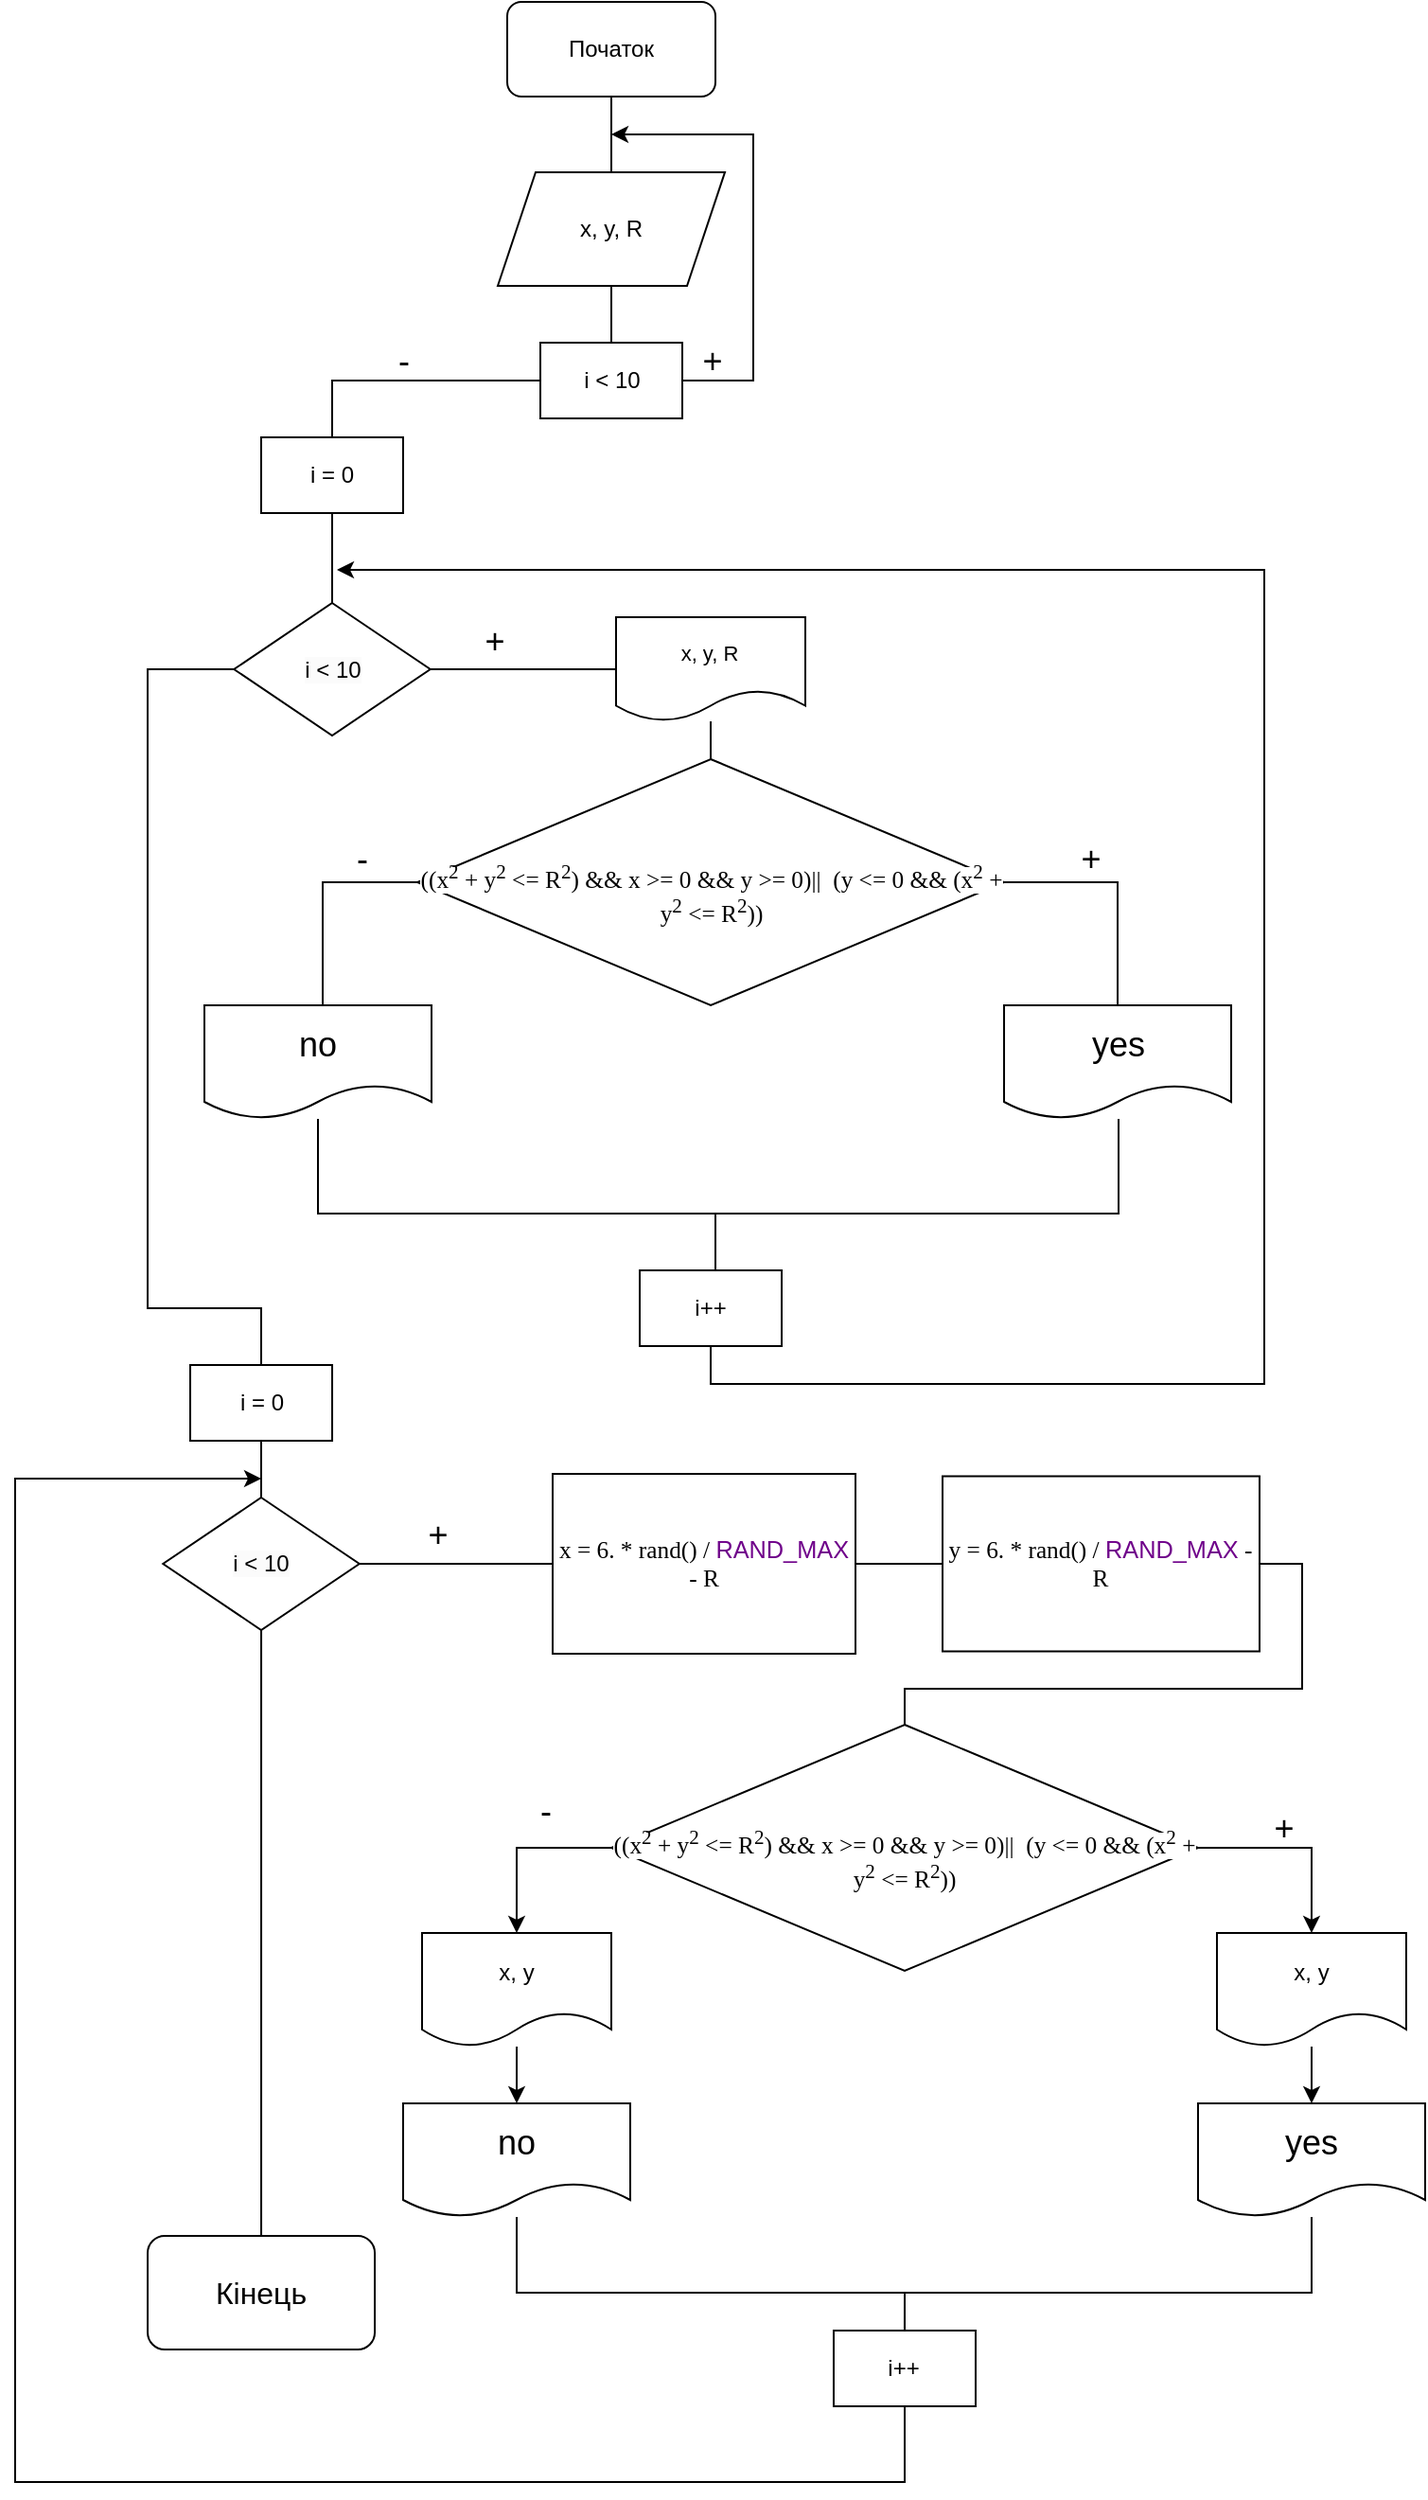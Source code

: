 <mxfile version="24.7.16">
  <diagram name="Сторінка-1" id="Lnzr-KjTzazu8caVHAOX">
    <mxGraphModel dx="1500" dy="746" grid="1" gridSize="10" guides="1" tooltips="1" connect="1" arrows="1" fold="1" page="1" pageScale="1" pageWidth="827" pageHeight="1169" math="0" shadow="0">
      <root>
        <mxCell id="0" />
        <mxCell id="1" parent="0" />
        <mxCell id="pRvwT8RHhjKKip5ss5oR-3" value="" style="edgeStyle=orthogonalEdgeStyle;rounded=0;orthogonalLoop=1;jettySize=auto;html=1;endArrow=none;endFill=0;" edge="1" parent="1" source="pRvwT8RHhjKKip5ss5oR-1" target="pRvwT8RHhjKKip5ss5oR-2">
          <mxGeometry relative="1" as="geometry" />
        </mxCell>
        <mxCell id="pRvwT8RHhjKKip5ss5oR-1" value="Початок" style="rounded=1;whiteSpace=wrap;html=1;" vertex="1" parent="1">
          <mxGeometry x="390" y="30" width="110" height="50" as="geometry" />
        </mxCell>
        <mxCell id="pRvwT8RHhjKKip5ss5oR-5" value="" style="edgeStyle=orthogonalEdgeStyle;rounded=0;orthogonalLoop=1;jettySize=auto;html=1;entryX=0.5;entryY=0;entryDx=0;entryDy=0;endArrow=none;endFill=0;" edge="1" parent="1" source="pRvwT8RHhjKKip5ss5oR-2" target="pRvwT8RHhjKKip5ss5oR-6">
          <mxGeometry relative="1" as="geometry">
            <mxPoint x="445.053" y="200" as="targetPoint" />
          </mxGeometry>
        </mxCell>
        <mxCell id="pRvwT8RHhjKKip5ss5oR-2" value="x, y, R" style="shape=parallelogram;perimeter=parallelogramPerimeter;whiteSpace=wrap;html=1;fixedSize=1;" vertex="1" parent="1">
          <mxGeometry x="385" y="120" width="120" height="60" as="geometry" />
        </mxCell>
        <mxCell id="pRvwT8RHhjKKip5ss5oR-53" style="edgeStyle=orthogonalEdgeStyle;rounded=0;orthogonalLoop=1;jettySize=auto;html=1;" edge="1" parent="1" source="pRvwT8RHhjKKip5ss5oR-6">
          <mxGeometry relative="1" as="geometry">
            <mxPoint x="445" y="100" as="targetPoint" />
            <Array as="points">
              <mxPoint x="520" y="230" />
              <mxPoint x="520" y="100" />
              <mxPoint x="445" y="100" />
            </Array>
          </mxGeometry>
        </mxCell>
        <mxCell id="pRvwT8RHhjKKip5ss5oR-55" style="edgeStyle=orthogonalEdgeStyle;shape=connector;rounded=0;orthogonalLoop=1;jettySize=auto;html=1;entryX=0.5;entryY=0;entryDx=0;entryDy=0;strokeColor=default;align=center;verticalAlign=middle;fontFamily=Helvetica;fontSize=11;fontColor=default;labelBackgroundColor=default;endArrow=none;endFill=0;" edge="1" parent="1" source="pRvwT8RHhjKKip5ss5oR-6" target="pRvwT8RHhjKKip5ss5oR-52">
          <mxGeometry relative="1" as="geometry" />
        </mxCell>
        <mxCell id="pRvwT8RHhjKKip5ss5oR-6" value="i &amp;lt; 10" style="whiteSpace=wrap;html=1;" vertex="1" parent="1">
          <mxGeometry x="407.5" y="210" width="75" height="40" as="geometry" />
        </mxCell>
        <mxCell id="pRvwT8RHhjKKip5ss5oR-13" style="edgeStyle=orthogonalEdgeStyle;rounded=0;orthogonalLoop=1;jettySize=auto;html=1;entryX=0.5;entryY=0;entryDx=0;entryDy=0;endArrow=none;endFill=0;" edge="1" parent="1" source="pRvwT8RHhjKKip5ss5oR-10">
          <mxGeometry relative="1" as="geometry">
            <mxPoint x="712.51" y="560" as="targetPoint" />
            <Array as="points">
              <mxPoint x="712.51" y="495" />
            </Array>
          </mxGeometry>
        </mxCell>
        <mxCell id="pRvwT8RHhjKKip5ss5oR-16" style="edgeStyle=orthogonalEdgeStyle;rounded=0;orthogonalLoop=1;jettySize=auto;html=1;entryX=0.5;entryY=0;entryDx=0;entryDy=0;endArrow=none;endFill=0;" edge="1" parent="1" source="pRvwT8RHhjKKip5ss5oR-10">
          <mxGeometry relative="1" as="geometry">
            <mxPoint x="292.51" y="560" as="targetPoint" />
            <Array as="points">
              <mxPoint x="292.51" y="495" />
            </Array>
          </mxGeometry>
        </mxCell>
        <mxCell id="pRvwT8RHhjKKip5ss5oR-10" value="&lt;p style=&quot;margin-bottom:0cm;line-height:normal;mso-layout-grid-align:&lt;br/&gt;none;text-autospace:none&quot; class=&quot;MsoNormal&quot;&gt;&lt;span style=&quot;font-size: 9.5pt; font-family: &amp;quot;Cascadia Mono&amp;quot;; background: white;&quot;&gt;((x&lt;sup&gt;2&lt;/sup&gt; + y&lt;sup&gt;2&lt;/sup&gt; &amp;lt;= R&lt;sup&gt;2&lt;/sup&gt;) &amp;amp;&amp;amp; x &amp;gt;= 0 &amp;amp;&amp;amp; y &amp;gt;= 0)&lt;/span&gt;&lt;span style=&quot;background-color: white; font-family: &amp;quot;Cascadia Mono&amp;quot;; font-size: 9.5pt;&quot;&gt;||&amp;nbsp; (y &amp;lt;= 0 &amp;amp;&amp;amp; (x&lt;sup&gt;2&lt;/sup&gt; + y&lt;sup&gt;2&lt;/sup&gt; &amp;lt;= R&lt;sup&gt;2&lt;/sup&gt;))&lt;/span&gt;&lt;/p&gt;" style="rhombus;whiteSpace=wrap;html=1;" vertex="1" parent="1">
          <mxGeometry x="342.51" y="430" width="310" height="130" as="geometry" />
        </mxCell>
        <mxCell id="pRvwT8RHhjKKip5ss5oR-12" value="yes" style="shape=document;whiteSpace=wrap;html=1;boundedLbl=1;fontSize=18;" vertex="1" parent="1">
          <mxGeometry x="652.51" y="560" width="120" height="60" as="geometry" />
        </mxCell>
        <mxCell id="pRvwT8RHhjKKip5ss5oR-14" value="+" style="text;html=1;align=center;verticalAlign=middle;resizable=0;points=[];autosize=1;strokeColor=none;fillColor=none;fontSize=18;" vertex="1" parent="1">
          <mxGeometry x="682.51" y="463" width="30" height="40" as="geometry" />
        </mxCell>
        <mxCell id="pRvwT8RHhjKKip5ss5oR-70" style="edgeStyle=orthogonalEdgeStyle;shape=connector;rounded=0;orthogonalLoop=1;jettySize=auto;html=1;strokeColor=default;align=center;verticalAlign=middle;fontFamily=Helvetica;fontSize=11;fontColor=default;labelBackgroundColor=default;endArrow=none;endFill=0;" edge="1" parent="1" source="pRvwT8RHhjKKip5ss5oR-15">
          <mxGeometry relative="1" as="geometry">
            <mxPoint x="500" y="700" as="targetPoint" />
            <Array as="points">
              <mxPoint x="290" y="670" />
              <mxPoint x="500" y="670" />
            </Array>
          </mxGeometry>
        </mxCell>
        <mxCell id="pRvwT8RHhjKKip5ss5oR-15" value="no" style="shape=document;whiteSpace=wrap;html=1;boundedLbl=1;fontSize=18;" vertex="1" parent="1">
          <mxGeometry x="230" y="560" width="120" height="60" as="geometry" />
        </mxCell>
        <mxCell id="pRvwT8RHhjKKip5ss5oR-17" value="-" style="text;html=1;align=center;verticalAlign=middle;resizable=0;points=[];autosize=1;strokeColor=none;fillColor=none;fontSize=18;" vertex="1" parent="1">
          <mxGeometry x="297.51" y="463" width="30" height="40" as="geometry" />
        </mxCell>
        <mxCell id="pRvwT8RHhjKKip5ss5oR-58" value="" style="edgeStyle=orthogonalEdgeStyle;shape=connector;rounded=0;orthogonalLoop=1;jettySize=auto;html=1;strokeColor=default;align=center;verticalAlign=middle;fontFamily=Helvetica;fontSize=11;fontColor=default;labelBackgroundColor=default;endArrow=none;endFill=0;" edge="1" parent="1" source="pRvwT8RHhjKKip5ss5oR-52" target="pRvwT8RHhjKKip5ss5oR-57">
          <mxGeometry relative="1" as="geometry" />
        </mxCell>
        <mxCell id="pRvwT8RHhjKKip5ss5oR-52" value="i = 0" style="whiteSpace=wrap;html=1;" vertex="1" parent="1">
          <mxGeometry x="259.99" y="260" width="75" height="40" as="geometry" />
        </mxCell>
        <mxCell id="pRvwT8RHhjKKip5ss5oR-54" value="+" style="text;html=1;align=center;verticalAlign=middle;resizable=0;points=[];autosize=1;strokeColor=none;fillColor=none;fontSize=18;" vertex="1" parent="1">
          <mxGeometry x="482.5" y="200" width="30" height="40" as="geometry" />
        </mxCell>
        <mxCell id="pRvwT8RHhjKKip5ss5oR-56" value="-" style="text;html=1;align=center;verticalAlign=middle;resizable=0;points=[];autosize=1;strokeColor=none;fillColor=none;fontSize=18;" vertex="1" parent="1">
          <mxGeometry x="320" y="200" width="30" height="40" as="geometry" />
        </mxCell>
        <mxCell id="pRvwT8RHhjKKip5ss5oR-60" value="" style="edgeStyle=orthogonalEdgeStyle;shape=connector;rounded=0;orthogonalLoop=1;jettySize=auto;html=1;strokeColor=default;align=center;verticalAlign=middle;fontFamily=Helvetica;fontSize=11;fontColor=default;labelBackgroundColor=default;endArrow=none;endFill=0;" edge="1" parent="1" source="pRvwT8RHhjKKip5ss5oR-57" target="pRvwT8RHhjKKip5ss5oR-59">
          <mxGeometry relative="1" as="geometry" />
        </mxCell>
        <mxCell id="pRvwT8RHhjKKip5ss5oR-72" style="edgeStyle=orthogonalEdgeStyle;shape=connector;rounded=0;orthogonalLoop=1;jettySize=auto;html=1;entryX=0.5;entryY=0;entryDx=0;entryDy=0;strokeColor=default;align=center;verticalAlign=middle;fontFamily=Helvetica;fontSize=11;fontColor=default;labelBackgroundColor=default;endArrow=none;endFill=0;" edge="1" parent="1" source="pRvwT8RHhjKKip5ss5oR-57" target="pRvwT8RHhjKKip5ss5oR-71">
          <mxGeometry relative="1" as="geometry">
            <Array as="points">
              <mxPoint x="200" y="383" />
              <mxPoint x="200" y="720" />
              <mxPoint x="260" y="720" />
            </Array>
          </mxGeometry>
        </mxCell>
        <mxCell id="pRvwT8RHhjKKip5ss5oR-57" value="&lt;span style=&quot;font-size: 12px; background-color: rgb(251, 251, 251);&quot;&gt;i &amp;lt; 10&lt;/span&gt;" style="rhombus;whiteSpace=wrap;html=1;fontFamily=Helvetica;fontSize=11;fontColor=default;labelBackgroundColor=default;" vertex="1" parent="1">
          <mxGeometry x="245.62" y="347.5" width="103.75" height="70" as="geometry" />
        </mxCell>
        <mxCell id="pRvwT8RHhjKKip5ss5oR-65" value="" style="edgeStyle=orthogonalEdgeStyle;shape=connector;rounded=0;orthogonalLoop=1;jettySize=auto;html=1;strokeColor=default;align=center;verticalAlign=middle;fontFamily=Helvetica;fontSize=11;fontColor=default;labelBackgroundColor=default;endArrow=none;endFill=0;" edge="1" parent="1" source="pRvwT8RHhjKKip5ss5oR-59" target="pRvwT8RHhjKKip5ss5oR-10">
          <mxGeometry relative="1" as="geometry" />
        </mxCell>
        <mxCell id="pRvwT8RHhjKKip5ss5oR-59" value="x, y, R" style="shape=document;whiteSpace=wrap;html=1;boundedLbl=1;fontFamily=Helvetica;fontSize=11;fontColor=default;labelBackgroundColor=default;" vertex="1" parent="1">
          <mxGeometry x="447.49" y="355" width="100.01" height="55" as="geometry" />
        </mxCell>
        <mxCell id="pRvwT8RHhjKKip5ss5oR-61" value="+" style="text;html=1;align=center;verticalAlign=middle;resizable=0;points=[];autosize=1;strokeColor=none;fillColor=none;fontSize=18;" vertex="1" parent="1">
          <mxGeometry x="367.51" y="347.5" width="30" height="40" as="geometry" />
        </mxCell>
        <mxCell id="pRvwT8RHhjKKip5ss5oR-66" value="" style="endArrow=none;html=1;rounded=0;strokeColor=default;align=center;verticalAlign=middle;fontFamily=Helvetica;fontSize=11;fontColor=default;labelBackgroundColor=default;edgeStyle=orthogonalEdgeStyle;exitX=0.5;exitY=0;exitDx=0;exitDy=0;" edge="1" parent="1" source="pRvwT8RHhjKKip5ss5oR-69" target="pRvwT8RHhjKKip5ss5oR-12">
          <mxGeometry width="50" height="50" relative="1" as="geometry">
            <mxPoint x="286.63" y="646.4" as="sourcePoint" />
            <mxPoint x="708.4" y="640" as="targetPoint" />
            <Array as="points">
              <mxPoint x="500" y="700" />
              <mxPoint x="500" y="670" />
              <mxPoint x="713" y="670" />
            </Array>
          </mxGeometry>
        </mxCell>
        <mxCell id="pRvwT8RHhjKKip5ss5oR-67" value="" style="endArrow=classic;html=1;rounded=0;strokeColor=default;align=center;verticalAlign=middle;fontFamily=Helvetica;fontSize=11;fontColor=default;labelBackgroundColor=default;edgeStyle=orthogonalEdgeStyle;endFill=1;exitX=0.5;exitY=1;exitDx=0;exitDy=0;" edge="1" parent="1" source="pRvwT8RHhjKKip5ss5oR-69">
          <mxGeometry width="50" height="50" relative="1" as="geometry">
            <mxPoint x="560" y="760" as="sourcePoint" />
            <mxPoint x="300" y="330" as="targetPoint" />
            <Array as="points">
              <mxPoint x="497" y="760" />
              <mxPoint x="790" y="760" />
              <mxPoint x="790" y="330" />
            </Array>
          </mxGeometry>
        </mxCell>
        <mxCell id="pRvwT8RHhjKKip5ss5oR-69" value="i++" style="whiteSpace=wrap;html=1;" vertex="1" parent="1">
          <mxGeometry x="460.01" y="700" width="75" height="40" as="geometry" />
        </mxCell>
        <mxCell id="pRvwT8RHhjKKip5ss5oR-74" value="" style="edgeStyle=orthogonalEdgeStyle;shape=connector;rounded=0;orthogonalLoop=1;jettySize=auto;html=1;strokeColor=default;align=center;verticalAlign=middle;fontFamily=Helvetica;fontSize=11;fontColor=default;labelBackgroundColor=default;endArrow=none;endFill=0;" edge="1" parent="1" source="pRvwT8RHhjKKip5ss5oR-71" target="pRvwT8RHhjKKip5ss5oR-73">
          <mxGeometry relative="1" as="geometry" />
        </mxCell>
        <mxCell id="pRvwT8RHhjKKip5ss5oR-71" value="i = 0" style="whiteSpace=wrap;html=1;" vertex="1" parent="1">
          <mxGeometry x="222.51" y="750" width="75" height="40" as="geometry" />
        </mxCell>
        <mxCell id="pRvwT8RHhjKKip5ss5oR-76" value="" style="edgeStyle=orthogonalEdgeStyle;shape=connector;rounded=0;orthogonalLoop=1;jettySize=auto;html=1;strokeColor=default;align=center;verticalAlign=middle;fontFamily=Helvetica;fontSize=11;fontColor=default;labelBackgroundColor=default;endArrow=none;endFill=0;" edge="1" parent="1" source="pRvwT8RHhjKKip5ss5oR-73" target="pRvwT8RHhjKKip5ss5oR-75">
          <mxGeometry relative="1" as="geometry" />
        </mxCell>
        <mxCell id="pRvwT8RHhjKKip5ss5oR-100" style="edgeStyle=orthogonalEdgeStyle;shape=connector;rounded=0;orthogonalLoop=1;jettySize=auto;html=1;entryX=0.5;entryY=0;entryDx=0;entryDy=0;strokeColor=default;align=center;verticalAlign=middle;fontFamily=Helvetica;fontSize=11;fontColor=default;labelBackgroundColor=default;endArrow=none;endFill=0;" edge="1" parent="1" source="pRvwT8RHhjKKip5ss5oR-73" target="pRvwT8RHhjKKip5ss5oR-99">
          <mxGeometry relative="1" as="geometry" />
        </mxCell>
        <mxCell id="pRvwT8RHhjKKip5ss5oR-73" value="&lt;span style=&quot;font-size: 12px; background-color: rgb(251, 251, 251);&quot;&gt;i &amp;lt; 10&lt;/span&gt;" style="rhombus;whiteSpace=wrap;html=1;fontFamily=Helvetica;fontSize=11;fontColor=default;labelBackgroundColor=default;" vertex="1" parent="1">
          <mxGeometry x="208.14" y="820" width="103.75" height="70" as="geometry" />
        </mxCell>
        <mxCell id="pRvwT8RHhjKKip5ss5oR-78" value="" style="edgeStyle=orthogonalEdgeStyle;shape=connector;rounded=0;orthogonalLoop=1;jettySize=auto;html=1;strokeColor=default;align=center;verticalAlign=middle;fontFamily=Helvetica;fontSize=11;fontColor=default;labelBackgroundColor=default;endArrow=none;endFill=0;" edge="1" parent="1" source="pRvwT8RHhjKKip5ss5oR-75" target="pRvwT8RHhjKKip5ss5oR-77">
          <mxGeometry relative="1" as="geometry" />
        </mxCell>
        <mxCell id="pRvwT8RHhjKKip5ss5oR-75" value="&lt;span style=&quot;font-size: 9.5pt; line-height: 106%; font-family: &amp;quot;Cascadia Mono&amp;quot;; background: white;&quot;&gt;x = 6. * rand() / &lt;/span&gt;&lt;span style=&quot;font-size:9.5pt;line-height:106%;&lt;br/&gt;font-family:&amp;quot;Cascadia Mono&amp;quot;;mso-fareast-font-family:Aptos;mso-fareast-theme-font:&lt;br/&gt;minor-latin;color:#6F008A;background:white;mso-highlight:white;mso-font-kerning:&lt;br/&gt;0pt;mso-ansi-language:UK;mso-fareast-language:EN-US;mso-bidi-language:AR-SA&quot;&gt;RAND_MAX&lt;/span&gt;&lt;span style=&quot;font-size: 9.5pt; line-height: 106%; font-family: &amp;quot;Cascadia Mono&amp;quot;; background: white;&quot;&gt; - R&lt;/span&gt;" style="whiteSpace=wrap;html=1;" vertex="1" parent="1">
          <mxGeometry x="414" y="807.5" width="160" height="95" as="geometry" />
        </mxCell>
        <mxCell id="pRvwT8RHhjKKip5ss5oR-91" style="edgeStyle=orthogonalEdgeStyle;shape=connector;rounded=0;orthogonalLoop=1;jettySize=auto;html=1;entryX=0.5;entryY=0;entryDx=0;entryDy=0;strokeColor=default;align=center;verticalAlign=middle;fontFamily=Helvetica;fontSize=11;fontColor=default;labelBackgroundColor=default;endArrow=none;endFill=0;" edge="1" parent="1" source="pRvwT8RHhjKKip5ss5oR-77" target="pRvwT8RHhjKKip5ss5oR-82">
          <mxGeometry relative="1" as="geometry">
            <Array as="points">
              <mxPoint x="810" y="855" />
              <mxPoint x="810" y="921" />
              <mxPoint x="600" y="921" />
            </Array>
          </mxGeometry>
        </mxCell>
        <mxCell id="pRvwT8RHhjKKip5ss5oR-77" value="&lt;span style=&quot;font-size: 9.5pt; line-height: 106%; font-family: &amp;quot;Cascadia Mono&amp;quot;; background: white;&quot;&gt;y = 6. * rand() / &lt;/span&gt;&lt;span style=&quot;font-size:9.5pt;line-height:106%;&lt;br/&gt;font-family:&amp;quot;Cascadia Mono&amp;quot;;mso-fareast-font-family:Aptos;mso-fareast-theme-font:&lt;br/&gt;minor-latin;color:#6F008A;background:white;mso-highlight:white;mso-font-kerning:&lt;br/&gt;0pt;mso-ansi-language:UK;mso-fareast-language:EN-US;mso-bidi-language:AR-SA&quot;&gt;RAND_MAX&lt;/span&gt;&lt;span style=&quot;font-size: 9.5pt; line-height: 106%; font-family: &amp;quot;Cascadia Mono&amp;quot;; background: white;&quot;&gt; - R&lt;/span&gt;" style="whiteSpace=wrap;html=1;" vertex="1" parent="1">
          <mxGeometry x="620" y="808.75" width="167.49" height="92.5" as="geometry" />
        </mxCell>
        <mxCell id="pRvwT8RHhjKKip5ss5oR-79" value="+" style="text;html=1;align=center;verticalAlign=middle;resizable=0;points=[];autosize=1;strokeColor=none;fillColor=none;fontSize=18;" vertex="1" parent="1">
          <mxGeometry x="337.51" y="820" width="30" height="40" as="geometry" />
        </mxCell>
        <mxCell id="pRvwT8RHhjKKip5ss5oR-80" style="edgeStyle=orthogonalEdgeStyle;rounded=0;orthogonalLoop=1;jettySize=auto;html=1;entryX=0.5;entryY=0;entryDx=0;entryDy=0;" edge="1" source="pRvwT8RHhjKKip5ss5oR-82" target="pRvwT8RHhjKKip5ss5oR-88" parent="1">
          <mxGeometry relative="1" as="geometry">
            <mxPoint x="395" y="1050" as="targetPoint" />
            <Array as="points">
              <mxPoint x="395" y="1005" />
            </Array>
          </mxGeometry>
        </mxCell>
        <mxCell id="pRvwT8RHhjKKip5ss5oR-81" style="edgeStyle=orthogonalEdgeStyle;rounded=0;orthogonalLoop=1;jettySize=auto;html=1;entryX=0.5;entryY=0;entryDx=0;entryDy=0;" edge="1" source="pRvwT8RHhjKKip5ss5oR-82" target="pRvwT8RHhjKKip5ss5oR-90" parent="1">
          <mxGeometry relative="1" as="geometry">
            <mxPoint x="815" y="1050" as="targetPoint" />
            <Array as="points">
              <mxPoint x="815" y="1005" />
            </Array>
          </mxGeometry>
        </mxCell>
        <mxCell id="pRvwT8RHhjKKip5ss5oR-82" value="&lt;p style=&quot;margin-bottom:0cm;line-height:normal;mso-layout-grid-align:&lt;br/&gt;none;text-autospace:none&quot; class=&quot;MsoNormal&quot;&gt;&lt;span style=&quot;font-size: 9.5pt; font-family: &amp;quot;Cascadia Mono&amp;quot;; background: white;&quot;&gt;((x&lt;sup&gt;2&lt;/sup&gt; + y&lt;sup&gt;2&lt;/sup&gt; &amp;lt;= R&lt;sup&gt;2&lt;/sup&gt;) &amp;amp;&amp;amp; x &amp;gt;= 0 &amp;amp;&amp;amp; y &amp;gt;= 0)&lt;/span&gt;&lt;span style=&quot;background-color: white; font-family: &amp;quot;Cascadia Mono&amp;quot;; font-size: 9.5pt;&quot;&gt;||&amp;nbsp; (y &amp;lt;= 0 &amp;amp;&amp;amp; (x&lt;sup&gt;2&lt;/sup&gt; + y&lt;sup&gt;2&lt;/sup&gt; &amp;lt;= R&lt;sup&gt;2&lt;/sup&gt;))&lt;/span&gt;&lt;/p&gt;" style="rhombus;whiteSpace=wrap;html=1;" vertex="1" parent="1">
          <mxGeometry x="444.99" y="940" width="310" height="130" as="geometry" />
        </mxCell>
        <mxCell id="pRvwT8RHhjKKip5ss5oR-93" style="edgeStyle=orthogonalEdgeStyle;shape=connector;rounded=0;orthogonalLoop=1;jettySize=auto;html=1;entryX=0.5;entryY=0;entryDx=0;entryDy=0;strokeColor=default;align=center;verticalAlign=middle;fontFamily=Helvetica;fontSize=11;fontColor=default;labelBackgroundColor=default;endArrow=none;endFill=0;" edge="1" parent="1" source="pRvwT8RHhjKKip5ss5oR-83" target="pRvwT8RHhjKKip5ss5oR-92">
          <mxGeometry relative="1" as="geometry">
            <Array as="points">
              <mxPoint x="395" y="1240" />
              <mxPoint x="600" y="1240" />
            </Array>
          </mxGeometry>
        </mxCell>
        <mxCell id="pRvwT8RHhjKKip5ss5oR-83" value="no" style="shape=document;whiteSpace=wrap;html=1;boundedLbl=1;fontSize=18;" vertex="1" parent="1">
          <mxGeometry x="334.99" y="1140" width="120" height="60" as="geometry" />
        </mxCell>
        <mxCell id="pRvwT8RHhjKKip5ss5oR-94" style="edgeStyle=orthogonalEdgeStyle;shape=connector;rounded=0;orthogonalLoop=1;jettySize=auto;html=1;entryX=0.5;entryY=0;entryDx=0;entryDy=0;strokeColor=default;align=center;verticalAlign=middle;fontFamily=Helvetica;fontSize=11;fontColor=default;labelBackgroundColor=default;endArrow=none;endFill=0;" edge="1" parent="1" source="pRvwT8RHhjKKip5ss5oR-84" target="pRvwT8RHhjKKip5ss5oR-92">
          <mxGeometry relative="1" as="geometry">
            <Array as="points">
              <mxPoint x="815" y="1240" />
              <mxPoint x="600" y="1240" />
            </Array>
          </mxGeometry>
        </mxCell>
        <mxCell id="pRvwT8RHhjKKip5ss5oR-84" value="yes" style="shape=document;whiteSpace=wrap;html=1;boundedLbl=1;fontSize=18;" vertex="1" parent="1">
          <mxGeometry x="754.99" y="1140" width="120" height="60" as="geometry" />
        </mxCell>
        <mxCell id="pRvwT8RHhjKKip5ss5oR-85" value="-" style="text;html=1;align=center;verticalAlign=bottom;resizable=0;points=[];autosize=1;strokeColor=none;fillColor=none;fontSize=18;" vertex="1" parent="1">
          <mxGeometry x="395" y="960" width="30" height="40" as="geometry" />
        </mxCell>
        <mxCell id="pRvwT8RHhjKKip5ss5oR-86" value="+" style="text;html=1;align=center;verticalAlign=middle;resizable=0;points=[];autosize=1;strokeColor=none;fillColor=none;fontSize=18;" vertex="1" parent="1">
          <mxGeometry x="785" y="975" width="30" height="40" as="geometry" />
        </mxCell>
        <mxCell id="pRvwT8RHhjKKip5ss5oR-87" value="" style="edgeStyle=orthogonalEdgeStyle;rounded=0;orthogonalLoop=1;jettySize=auto;html=1;" edge="1" source="pRvwT8RHhjKKip5ss5oR-88" target="pRvwT8RHhjKKip5ss5oR-83" parent="1">
          <mxGeometry relative="1" as="geometry" />
        </mxCell>
        <mxCell id="pRvwT8RHhjKKip5ss5oR-88" value="x, y" style="shape=document;whiteSpace=wrap;html=1;boundedLbl=1;" vertex="1" parent="1">
          <mxGeometry x="344.99" y="1050" width="100" height="60" as="geometry" />
        </mxCell>
        <mxCell id="pRvwT8RHhjKKip5ss5oR-89" value="" style="edgeStyle=orthogonalEdgeStyle;rounded=0;orthogonalLoop=1;jettySize=auto;html=1;" edge="1" source="pRvwT8RHhjKKip5ss5oR-90" target="pRvwT8RHhjKKip5ss5oR-84" parent="1">
          <mxGeometry relative="1" as="geometry" />
        </mxCell>
        <mxCell id="pRvwT8RHhjKKip5ss5oR-90" value="x, y" style="shape=document;whiteSpace=wrap;html=1;boundedLbl=1;" vertex="1" parent="1">
          <mxGeometry x="764.99" y="1050" width="100" height="60" as="geometry" />
        </mxCell>
        <mxCell id="pRvwT8RHhjKKip5ss5oR-95" style="edgeStyle=orthogonalEdgeStyle;shape=connector;rounded=0;orthogonalLoop=1;jettySize=auto;html=1;strokeColor=default;align=center;verticalAlign=middle;fontFamily=Helvetica;fontSize=11;fontColor=default;labelBackgroundColor=default;endArrow=classic;endFill=1;" edge="1" parent="1" source="pRvwT8RHhjKKip5ss5oR-92">
          <mxGeometry relative="1" as="geometry">
            <mxPoint x="260" y="810" as="targetPoint" />
            <Array as="points">
              <mxPoint x="600" y="1340" />
              <mxPoint x="130" y="1340" />
              <mxPoint x="130" y="810" />
            </Array>
          </mxGeometry>
        </mxCell>
        <mxCell id="pRvwT8RHhjKKip5ss5oR-92" value="i++" style="whiteSpace=wrap;html=1;" vertex="1" parent="1">
          <mxGeometry x="562.49" y="1260" width="75" height="40" as="geometry" />
        </mxCell>
        <mxCell id="pRvwT8RHhjKKip5ss5oR-99" value="Кінець" style="rounded=1;whiteSpace=wrap;html=1;fontFamily=Helvetica;fontSize=16;fontColor=default;labelBackgroundColor=default;" vertex="1" parent="1">
          <mxGeometry x="200.02" y="1210" width="120" height="60" as="geometry" />
        </mxCell>
      </root>
    </mxGraphModel>
  </diagram>
</mxfile>
